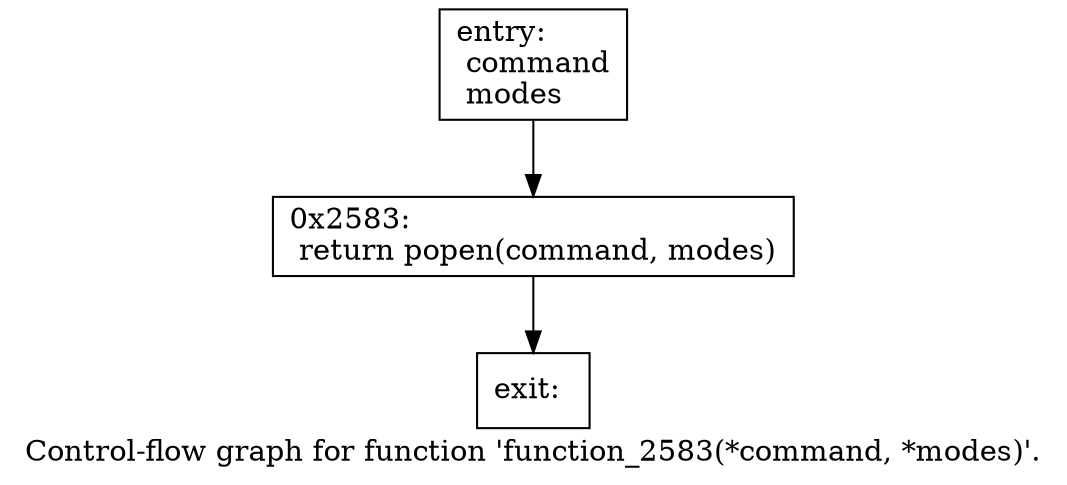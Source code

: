 digraph "Control-flow graph for function 'function_2583(*command, *modes)'." {
  label="Control-flow graph for function 'function_2583(*command, *modes)'.";
  node [shape=record];

  Node077135B0 [label="{entry:\l  command\l  modes\l}"];
  Node077135B0 -> Node07713A78;
  Node07713A78 [label="{0x2583:\l  return popen(command, modes)\l}"];
  Node07713A78 -> Node07713688;
  Node07713688 [label="{exit:\l}"];

}
